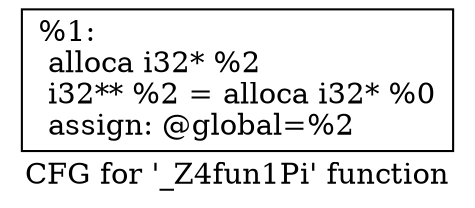 digraph "CFG for '_Z4fun1Pi' function" {
	label="CFG for '_Z4fun1Pi' function";

	Node0x509ec40 [shape=record,label="{%1:\l alloca i32* %2\l i32** %2 = alloca i32* %0\l assign: @global=%2\l }"];
}
